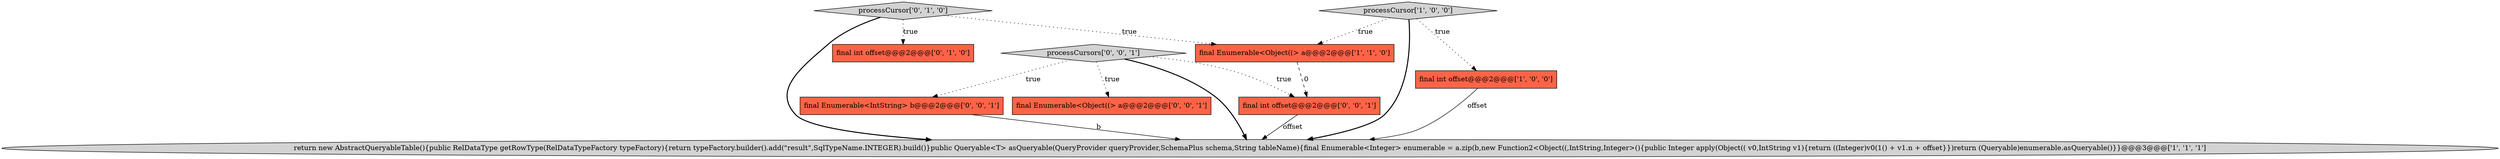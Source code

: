 digraph {
4 [style = filled, label = "processCursor['0', '1', '0']", fillcolor = lightgray, shape = diamond image = "AAA0AAABBB2BBB"];
9 [style = filled, label = "processCursors['0', '0', '1']", fillcolor = lightgray, shape = diamond image = "AAA0AAABBB3BBB"];
7 [style = filled, label = "final Enumerable<Object((> a@@@2@@@['0', '0', '1']", fillcolor = tomato, shape = box image = "AAA0AAABBB3BBB"];
0 [style = filled, label = "return new AbstractQueryableTable(){public RelDataType getRowType(RelDataTypeFactory typeFactory){return typeFactory.builder().add(\"result\",SqlTypeName.INTEGER).build()}public Queryable<T> asQueryable(QueryProvider queryProvider,SchemaPlus schema,String tableName){final Enumerable<Integer> enumerable = a.zip(b,new Function2<Object((,IntString,Integer>(){public Integer apply(Object(( v0,IntString v1){return ((Integer)v0(1() + v1.n + offset}})return (Queryable)enumerable.asQueryable()}}@@@3@@@['1', '1', '1']", fillcolor = lightgray, shape = ellipse image = "AAA0AAABBB1BBB"];
3 [style = filled, label = "processCursor['1', '0', '0']", fillcolor = lightgray, shape = diamond image = "AAA0AAABBB1BBB"];
8 [style = filled, label = "final int offset@@@2@@@['0', '0', '1']", fillcolor = tomato, shape = box image = "AAA0AAABBB3BBB"];
2 [style = filled, label = "final Enumerable<Object((> a@@@2@@@['1', '1', '0']", fillcolor = tomato, shape = box image = "AAA0AAABBB1BBB"];
6 [style = filled, label = "final Enumerable<IntString> b@@@2@@@['0', '0', '1']", fillcolor = tomato, shape = box image = "AAA0AAABBB3BBB"];
5 [style = filled, label = "final int offset@@@2@@@['0', '1', '0']", fillcolor = tomato, shape = box image = "AAA0AAABBB2BBB"];
1 [style = filled, label = "final int offset@@@2@@@['1', '0', '0']", fillcolor = tomato, shape = box image = "AAA0AAABBB1BBB"];
1->0 [style = solid, label="offset"];
4->5 [style = dotted, label="true"];
6->0 [style = solid, label="b"];
9->7 [style = dotted, label="true"];
4->0 [style = bold, label=""];
9->0 [style = bold, label=""];
8->0 [style = solid, label="offset"];
9->6 [style = dotted, label="true"];
2->8 [style = dashed, label="0"];
3->1 [style = dotted, label="true"];
4->2 [style = dotted, label="true"];
3->0 [style = bold, label=""];
3->2 [style = dotted, label="true"];
9->8 [style = dotted, label="true"];
}
